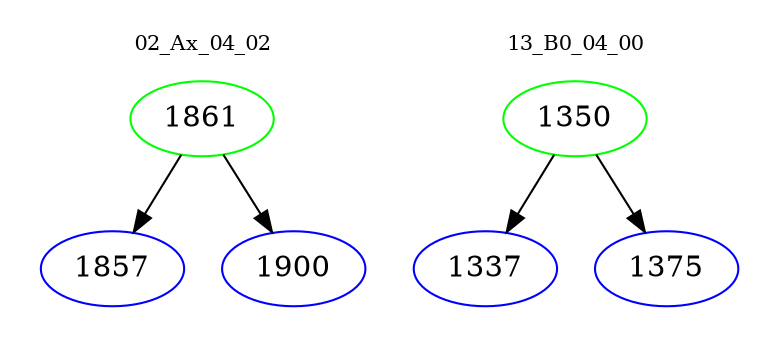digraph{
subgraph cluster_0 {
color = white
label = "02_Ax_04_02";
fontsize=10;
T0_1861 [label="1861", color="green"]
T0_1861 -> T0_1857 [color="black"]
T0_1857 [label="1857", color="blue"]
T0_1861 -> T0_1900 [color="black"]
T0_1900 [label="1900", color="blue"]
}
subgraph cluster_1 {
color = white
label = "13_B0_04_00";
fontsize=10;
T1_1350 [label="1350", color="green"]
T1_1350 -> T1_1337 [color="black"]
T1_1337 [label="1337", color="blue"]
T1_1350 -> T1_1375 [color="black"]
T1_1375 [label="1375", color="blue"]
}
}

